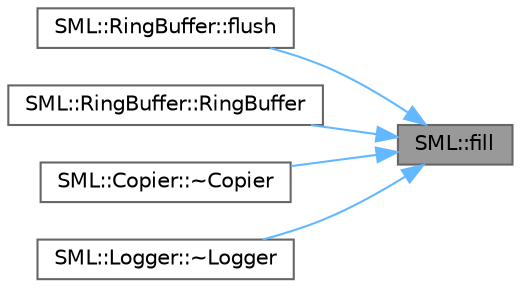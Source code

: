 digraph "SML::fill"
{
 // LATEX_PDF_SIZE
  bgcolor="transparent";
  edge [fontname=Helvetica,fontsize=10,labelfontname=Helvetica,labelfontsize=10];
  node [fontname=Helvetica,fontsize=10,shape=box,height=0.2,width=0.4];
  rankdir="RL";
  Node1 [id="Node000001",label="SML::fill",height=0.2,width=0.4,color="gray40", fillcolor="grey60", style="filled", fontcolor="black",tooltip="Fill len bytes from address with value."];
  Node1 -> Node2 [id="edge1_Node000001_Node000002",dir="back",color="steelblue1",style="solid",tooltip=" "];
  Node2 [id="Node000002",label="SML::RingBuffer::flush",height=0.2,width=0.4,color="grey40", fillcolor="white", style="filled",URL="$group___s_m_l.html#gaaeed8661f950b523582eb6d061f4a222",tooltip="Flush all data from ring buffer."];
  Node1 -> Node3 [id="edge2_Node000001_Node000003",dir="back",color="steelblue1",style="solid",tooltip=" "];
  Node3 [id="Node000003",label="SML::RingBuffer::RingBuffer",height=0.2,width=0.4,color="grey40", fillcolor="white", style="filled",URL="$group___s_m_l.html#ga24c00d726548b74a3462c267a7f7364f",tooltip="Ring buffer constructor."];
  Node1 -> Node4 [id="edge3_Node000001_Node000004",dir="back",color="steelblue1",style="solid",tooltip=" "];
  Node4 [id="Node000004",label="SML::Copier::~Copier",height=0.2,width=0.4,color="grey40", fillcolor="white", style="filled",URL="$group___s_m_l.html#gaf134dceaedf162fda7b531e7b5aed361",tooltip="Copier object deconstructor."];
  Node1 -> Node5 [id="edge4_Node000001_Node000005",dir="back",color="steelblue1",style="solid",tooltip=" "];
  Node5 [id="Node000005",label="SML::Logger::~Logger",height=0.2,width=0.4,color="grey40", fillcolor="white", style="filled",URL="$group___s_m_l.html#ga81516b3d635394e30855c30b84b1a9d7",tooltip="Logger deconstructor."];
}
